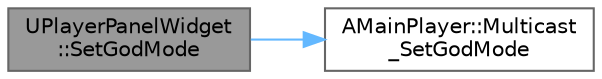digraph "UPlayerPanelWidget::SetGodMode"
{
 // LATEX_PDF_SIZE
  bgcolor="transparent";
  edge [fontname=Helvetica,fontsize=10,labelfontname=Helvetica,labelfontsize=10];
  node [fontname=Helvetica,fontsize=10,shape=box,height=0.2,width=0.4];
  rankdir="LR";
  Node1 [id="Node000001",label="UPlayerPanelWidget\l::SetGodMode",height=0.2,width=0.4,color="gray40", fillcolor="grey60", style="filled", fontcolor="black",tooltip=" "];
  Node1 -> Node2 [id="edge2_Node000001_Node000002",color="steelblue1",style="solid",tooltip=" "];
  Node2 [id="Node000002",label="AMainPlayer::Multicast\l_SetGodMode",height=0.2,width=0.4,color="grey40", fillcolor="white", style="filled",URL="$class_a_main_player.html#a8f85dbc23f51a1becb8b07a60626c6c7",tooltip=" "];
}
